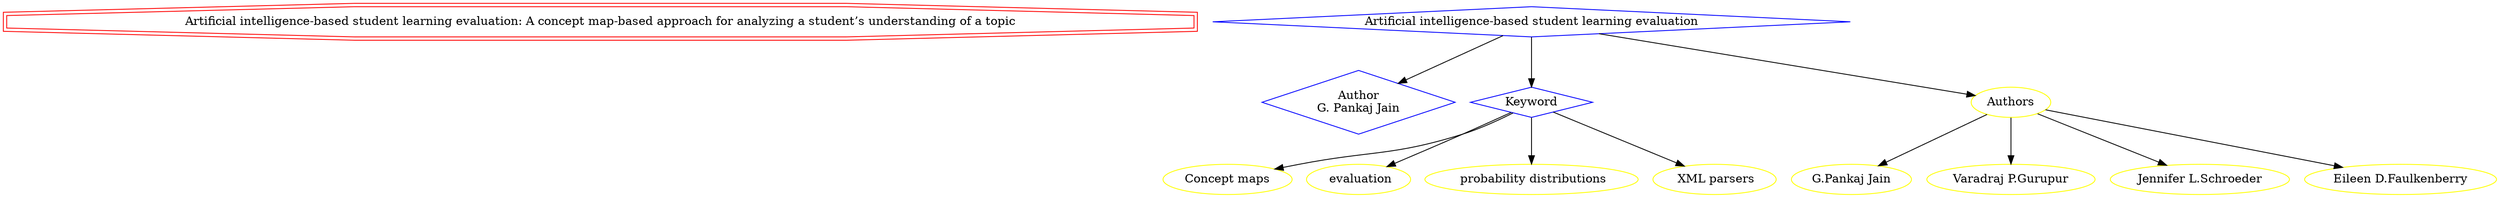 strict digraph mind_map27 {
	node [color=red shape=doubleoctagon]
	"Artificial intelligence-based student learning evaluation: A concept map-based approach for analyzing a student’s understanding of a topic"
	node [color=blue shape=diamond]
	"Author
G. Pankaj Jain"
	Keyword
	"Artificial intelligence-based student learning evaluation":" A concept map-based approach for analyzing a student’s understanding of a topic" -> "Author
G. Pankaj Jain"
	"Artificial intelligence-based student learning evaluation":" A concept map-based approach for analyzing a student’s understanding of a topic" -> Keyword
	node [color=yellow shape=ellipse]
	"Concept maps"
	Keyword -> "Concept maps"
	" evaluation"
	Keyword -> " evaluation"
	" probability distributions"
	Keyword -> " probability distributions"
	" XML parsers"
	Keyword -> " XML parsers"
	"Artificial intelligence-based student learning evaluation":" A concept map-based approach for analyzing a student’s understanding of a topic" -> Authors
	Authors -> "G.Pankaj Jain"
	Authors -> "Varadraj P.Gurupur"
	Authors -> "Jennifer L.Schroeder"
	Authors -> "Eileen D.Faulkenberry"
}
